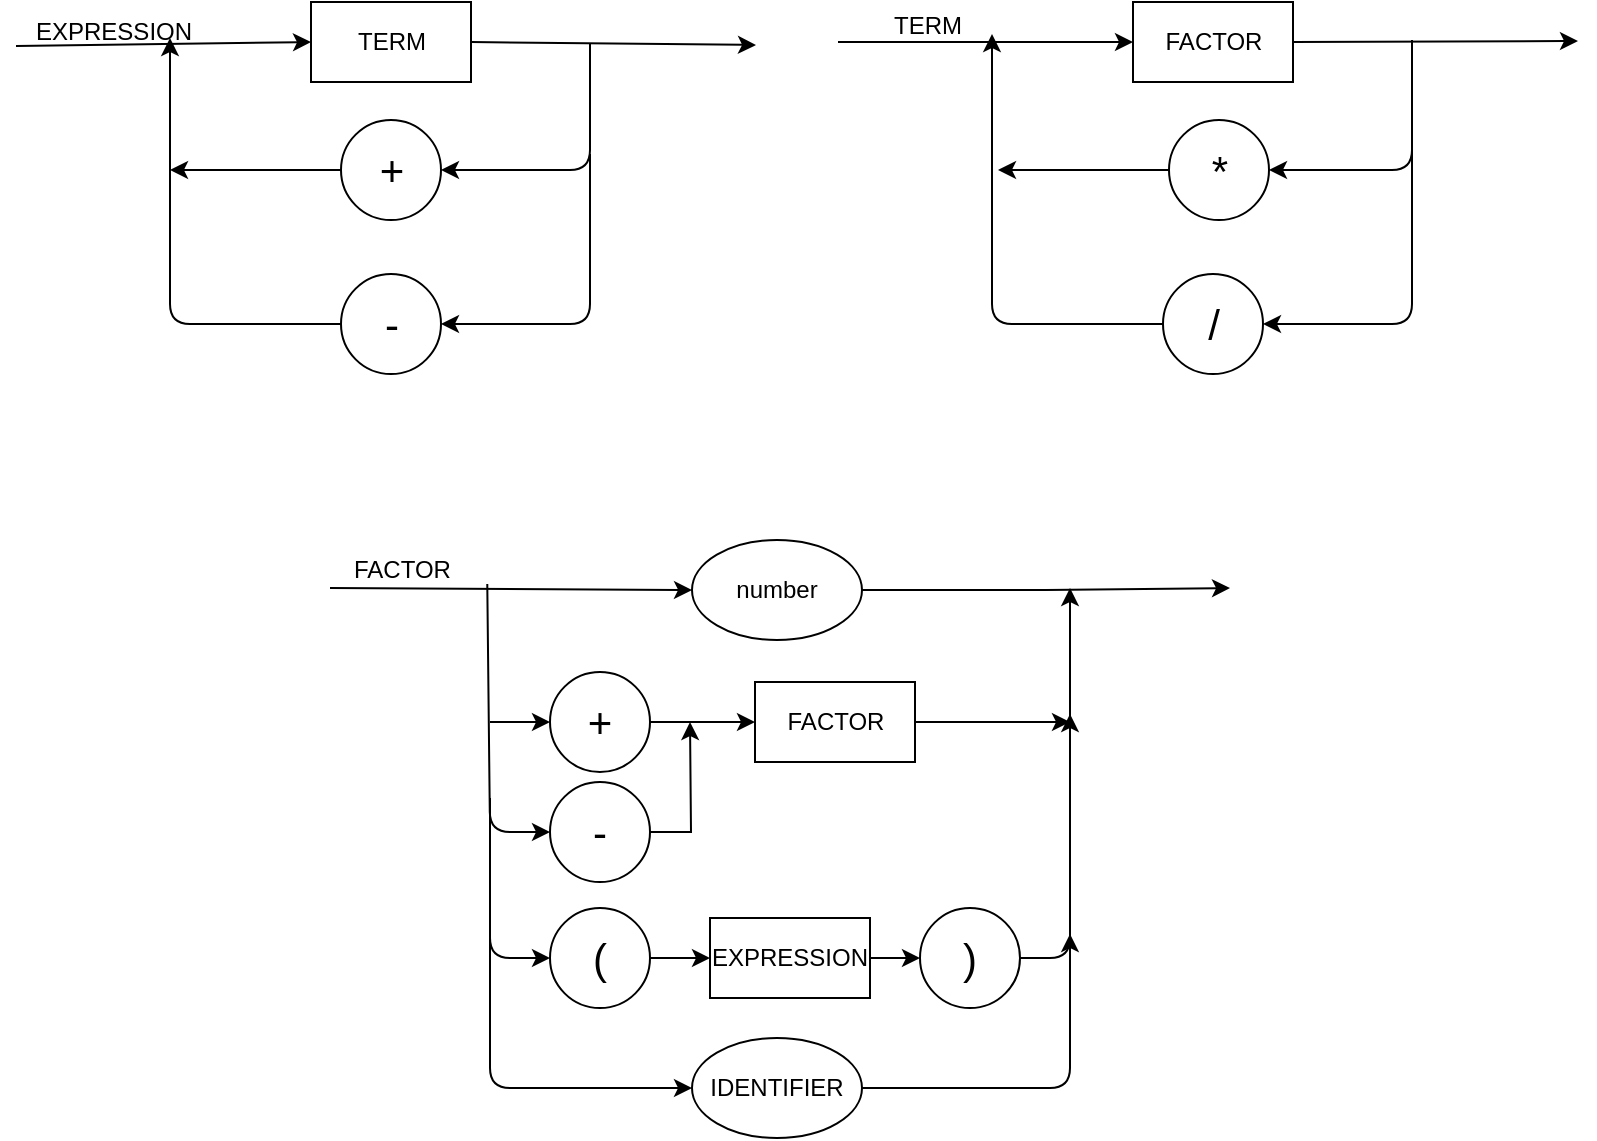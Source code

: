 <mxfile version="12.1.3" type="device" pages="1"><diagram id="pCj8xTh7Xs_a3NVwFhpQ" name="Page-1"><mxGraphModel dx="1094" dy="459" grid="1" gridSize="10" guides="1" tooltips="1" connect="1" arrows="1" fold="1" page="1" pageScale="1" pageWidth="827" pageHeight="1169" math="0" shadow="0"><root><mxCell id="0"/><mxCell id="1" parent="0"/><mxCell id="x4lNLeTSzXdwHphkhTjX-5" style="edgeStyle=orthogonalEdgeStyle;rounded=0;orthogonalLoop=1;jettySize=auto;html=1;exitX=1;exitY=0.5;exitDx=0;exitDy=0;" parent="1" source="TZiuVNByrKCmKeFnyIP7-1" edge="1"><mxGeometry relative="1" as="geometry"><mxPoint x="630" y="357" as="targetPoint"/></mxGeometry></mxCell><mxCell id="TZiuVNByrKCmKeFnyIP7-1" value="number" style="ellipse;whiteSpace=wrap;html=1;" parent="1" vertex="1"><mxGeometry x="361" y="333" width="85" height="50" as="geometry"/></mxCell><mxCell id="TZiuVNByrKCmKeFnyIP7-2" value="" style="endArrow=classic;html=1;entryX=0;entryY=0.5;entryDx=0;entryDy=0;" parent="1" target="x4lNLeTSzXdwHphkhTjX-1" edge="1"><mxGeometry width="50" height="50" relative="1" as="geometry"><mxPoint x="434" y="84" as="sourcePoint"/><mxPoint x="624" y="149" as="targetPoint"/></mxGeometry></mxCell><mxCell id="TZiuVNByrKCmKeFnyIP7-3" value="" style="endArrow=classic;html=1;entryX=0;entryY=0.5;entryDx=0;entryDy=0;exitX=1;exitY=0.5;exitDx=0;exitDy=0;" parent="1" source="x4lNLeTSzXdwHphkhTjX-1" edge="1"><mxGeometry width="50" height="50" relative="1" as="geometry"><mxPoint x="690" y="150" as="sourcePoint"/><mxPoint x="804" y="83.5" as="targetPoint"/></mxGeometry></mxCell><mxCell id="TZiuVNByrKCmKeFnyIP7-4" value="" style="endArrow=classic;html=1;" parent="1" target="TZiuVNByrKCmKeFnyIP7-5" edge="1"><mxGeometry width="50" height="50" relative="1" as="geometry"><mxPoint x="721" y="83" as="sourcePoint"/><mxPoint x="661" y="170" as="targetPoint"/><Array as="points"><mxPoint x="721" y="148"/></Array></mxGeometry></mxCell><mxCell id="TZiuVNByrKCmKeFnyIP7-5" value="&lt;div style=&quot;text-align: justify&quot;&gt;&lt;span&gt;&lt;font style=&quot;font-size: 21px&quot;&gt;*&lt;/font&gt;&lt;/span&gt;&lt;/div&gt;" style="ellipse;whiteSpace=wrap;html=1;" parent="1" vertex="1"><mxGeometry x="599.5" y="123" width="50" height="50" as="geometry"/></mxCell><mxCell id="TZiuVNByrKCmKeFnyIP7-6" value="&lt;div style=&quot;text-align: justify&quot;&gt;&lt;span&gt;&lt;font style=&quot;font-size: 21px&quot;&gt;/&lt;/font&gt;&lt;/span&gt;&lt;/div&gt;" style="ellipse;whiteSpace=wrap;html=1;" parent="1" vertex="1"><mxGeometry x="596.5" y="200" width="50" height="50" as="geometry"/></mxCell><mxCell id="TZiuVNByrKCmKeFnyIP7-7" value="" style="endArrow=classic;html=1;entryX=1;entryY=0.5;entryDx=0;entryDy=0;" parent="1" target="TZiuVNByrKCmKeFnyIP7-6" edge="1"><mxGeometry width="50" height="50" relative="1" as="geometry"><mxPoint x="721" y="130" as="sourcePoint"/><mxPoint x="481" y="310" as="targetPoint"/><Array as="points"><mxPoint x="721" y="225"/></Array></mxGeometry></mxCell><mxCell id="TZiuVNByrKCmKeFnyIP7-8" value="" style="endArrow=classic;html=1;exitX=0;exitY=0.5;exitDx=0;exitDy=0;" parent="1" source="TZiuVNByrKCmKeFnyIP7-6" edge="1"><mxGeometry width="50" height="50" relative="1" as="geometry"><mxPoint x="431" y="360" as="sourcePoint"/><mxPoint x="511" y="80" as="targetPoint"/><Array as="points"><mxPoint x="511" y="225"/></Array></mxGeometry></mxCell><mxCell id="TZiuVNByrKCmKeFnyIP7-9" value="" style="endArrow=classic;html=1;exitX=0;exitY=0.5;exitDx=0;exitDy=0;" parent="1" source="TZiuVNByrKCmKeFnyIP7-5" edge="1"><mxGeometry width="50" height="50" relative="1" as="geometry"><mxPoint x="434" y="333" as="sourcePoint"/><mxPoint x="514" y="148" as="targetPoint"/></mxGeometry></mxCell><mxCell id="TZiuVNByrKCmKeFnyIP7-11" value="" style="endArrow=classic;html=1;entryX=0;entryY=0.5;entryDx=0;entryDy=0;" parent="1" target="TZiuVNByrKCmKeFnyIP7-21" edge="1"><mxGeometry width="50" height="50" relative="1" as="geometry"><mxPoint x="23" y="86" as="sourcePoint"/><mxPoint x="150" y="130" as="targetPoint"/></mxGeometry></mxCell><mxCell id="TZiuVNByrKCmKeFnyIP7-12" value="" style="endArrow=classic;html=1;entryX=0;entryY=0.5;entryDx=0;entryDy=0;exitX=1;exitY=0.5;exitDx=0;exitDy=0;" parent="1" source="TZiuVNByrKCmKeFnyIP7-21" edge="1"><mxGeometry width="50" height="50" relative="1" as="geometry"><mxPoint x="270" y="130" as="sourcePoint"/><mxPoint x="393" y="85.5" as="targetPoint"/></mxGeometry></mxCell><mxCell id="TZiuVNByrKCmKeFnyIP7-13" value="" style="endArrow=classic;html=1;" parent="1" target="TZiuVNByrKCmKeFnyIP7-14" edge="1"><mxGeometry width="50" height="50" relative="1" as="geometry"><mxPoint x="310" y="85" as="sourcePoint"/><mxPoint x="250" y="172" as="targetPoint"/><Array as="points"><mxPoint x="310" y="148"/></Array></mxGeometry></mxCell><mxCell id="TZiuVNByrKCmKeFnyIP7-14" value="&lt;div style=&quot;text-align: justify&quot;&gt;&lt;span&gt;&lt;font style=&quot;font-size: 21px&quot;&gt;+&lt;/font&gt;&lt;/span&gt;&lt;/div&gt;" style="ellipse;whiteSpace=wrap;html=1;" parent="1" vertex="1"><mxGeometry x="185.5" y="123" width="50" height="50" as="geometry"/></mxCell><mxCell id="TZiuVNByrKCmKeFnyIP7-15" value="&lt;div style=&quot;text-align: justify&quot;&gt;&lt;span&gt;&lt;font style=&quot;font-size: 21px&quot;&gt;-&lt;/font&gt;&lt;/span&gt;&lt;/div&gt;" style="ellipse;whiteSpace=wrap;html=1;" parent="1" vertex="1"><mxGeometry x="185.5" y="200" width="50" height="50" as="geometry"/></mxCell><mxCell id="TZiuVNByrKCmKeFnyIP7-16" value="" style="endArrow=classic;html=1;entryX=1;entryY=0.5;entryDx=0;entryDy=0;" parent="1" target="TZiuVNByrKCmKeFnyIP7-15" edge="1"><mxGeometry width="50" height="50" relative="1" as="geometry"><mxPoint x="310" y="140" as="sourcePoint"/><mxPoint x="70" y="312" as="targetPoint"/><Array as="points"><mxPoint x="310" y="225"/></Array></mxGeometry></mxCell><mxCell id="TZiuVNByrKCmKeFnyIP7-17" value="" style="endArrow=classic;html=1;exitX=0;exitY=0.5;exitDx=0;exitDy=0;" parent="1" source="TZiuVNByrKCmKeFnyIP7-15" edge="1"><mxGeometry width="50" height="50" relative="1" as="geometry"><mxPoint x="20" y="362" as="sourcePoint"/><mxPoint x="100" y="82" as="targetPoint"/><Array as="points"><mxPoint x="100" y="225"/></Array></mxGeometry></mxCell><mxCell id="TZiuVNByrKCmKeFnyIP7-18" value="" style="endArrow=classic;html=1;exitX=0;exitY=0.5;exitDx=0;exitDy=0;" parent="1" source="TZiuVNByrKCmKeFnyIP7-14" edge="1"><mxGeometry width="50" height="50" relative="1" as="geometry"><mxPoint x="20" y="333" as="sourcePoint"/><mxPoint x="100" y="148" as="targetPoint"/></mxGeometry></mxCell><mxCell id="TZiuVNByrKCmKeFnyIP7-19" value="EXPRESSION" style="text;html=1;resizable=0;points=[];autosize=1;align=left;verticalAlign=top;spacingTop=-4;" parent="1" vertex="1"><mxGeometry x="31" y="69" width="90" height="20" as="geometry"/></mxCell><mxCell id="TZiuVNByrKCmKeFnyIP7-20" value="TERM" style="text;html=1;resizable=0;points=[];autosize=1;align=left;verticalAlign=top;spacingTop=-4;" parent="1" vertex="1"><mxGeometry x="460" y="66" width="50" height="20" as="geometry"/></mxCell><mxCell id="TZiuVNByrKCmKeFnyIP7-21" value="TERM" style="rounded=0;whiteSpace=wrap;html=1;" parent="1" vertex="1"><mxGeometry x="170.5" y="64" width="80" height="40" as="geometry"/></mxCell><mxCell id="x4lNLeTSzXdwHphkhTjX-1" value="FACTOR" style="rounded=0;whiteSpace=wrap;html=1;" parent="1" vertex="1"><mxGeometry x="581.5" y="64" width="80" height="40" as="geometry"/></mxCell><mxCell id="x4lNLeTSzXdwHphkhTjX-4" value="" style="endArrow=classic;html=1;entryX=0;entryY=0.5;entryDx=0;entryDy=0;" parent="1" target="TZiuVNByrKCmKeFnyIP7-1" edge="1"><mxGeometry width="50" height="50" relative="1" as="geometry"><mxPoint x="180" y="357" as="sourcePoint"/><mxPoint x="70" y="402" as="targetPoint"/></mxGeometry></mxCell><mxCell id="x4lNLeTSzXdwHphkhTjX-6" value="FACTOR" style="text;html=1;resizable=0;points=[];autosize=1;align=left;verticalAlign=top;spacingTop=-4;" parent="1" vertex="1"><mxGeometry x="190" y="338" width="60" height="20" as="geometry"/></mxCell><mxCell id="x4lNLeTSzXdwHphkhTjX-18" style="edgeStyle=orthogonalEdgeStyle;rounded=0;orthogonalLoop=1;jettySize=auto;html=1;exitX=1;exitY=0.5;exitDx=0;exitDy=0;" parent="1" source="x4lNLeTSzXdwHphkhTjX-7" edge="1"><mxGeometry relative="1" as="geometry"><mxPoint x="550" y="424" as="targetPoint"/><mxPoint x="472" y="426.667" as="sourcePoint"/></mxGeometry></mxCell><mxCell id="x4lNLeTSzXdwHphkhTjX-7" value="FACTOR" style="rounded=0;whiteSpace=wrap;html=1;" parent="1" vertex="1"><mxGeometry x="392.5" y="404" width="80" height="40" as="geometry"/></mxCell><mxCell id="x4lNLeTSzXdwHphkhTjX-21" style="edgeStyle=orthogonalEdgeStyle;rounded=0;orthogonalLoop=1;jettySize=auto;html=1;exitX=1;exitY=0.5;exitDx=0;exitDy=0;entryX=0;entryY=0.5;entryDx=0;entryDy=0;" parent="1" source="x4lNLeTSzXdwHphkhTjX-8" target="x4lNLeTSzXdwHphkhTjX-12" edge="1"><mxGeometry relative="1" as="geometry"/></mxCell><mxCell id="x4lNLeTSzXdwHphkhTjX-8" value="EXPRESSION" style="rounded=0;whiteSpace=wrap;html=1;" parent="1" vertex="1"><mxGeometry x="370" y="522" width="80" height="40" as="geometry"/></mxCell><mxCell id="x4lNLeTSzXdwHphkhTjX-13" style="edgeStyle=orthogonalEdgeStyle;rounded=0;orthogonalLoop=1;jettySize=auto;html=1;exitX=1;exitY=0.5;exitDx=0;exitDy=0;entryX=0;entryY=0.5;entryDx=0;entryDy=0;" parent="1" source="x4lNLeTSzXdwHphkhTjX-9" target="x4lNLeTSzXdwHphkhTjX-7" edge="1"><mxGeometry relative="1" as="geometry"/></mxCell><mxCell id="x4lNLeTSzXdwHphkhTjX-9" value="&lt;div style=&quot;text-align: justify&quot;&gt;&lt;span&gt;&lt;font style=&quot;font-size: 21px&quot;&gt;+&lt;/font&gt;&lt;/span&gt;&lt;/div&gt;" style="ellipse;whiteSpace=wrap;html=1;" parent="1" vertex="1"><mxGeometry x="290" y="399" width="50" height="50" as="geometry"/></mxCell><mxCell id="x4lNLeTSzXdwHphkhTjX-14" style="edgeStyle=orthogonalEdgeStyle;rounded=0;orthogonalLoop=1;jettySize=auto;html=1;exitX=1;exitY=0.5;exitDx=0;exitDy=0;" parent="1" source="x4lNLeTSzXdwHphkhTjX-10" edge="1"><mxGeometry relative="1" as="geometry"><mxPoint x="360" y="424" as="targetPoint"/></mxGeometry></mxCell><mxCell id="x4lNLeTSzXdwHphkhTjX-10" value="&lt;div style=&quot;text-align: justify&quot;&gt;&lt;span&gt;&lt;font style=&quot;font-size: 21px&quot;&gt;-&lt;/font&gt;&lt;/span&gt;&lt;/div&gt;" style="ellipse;whiteSpace=wrap;html=1;" parent="1" vertex="1"><mxGeometry x="290" y="454" width="50" height="50" as="geometry"/></mxCell><mxCell id="x4lNLeTSzXdwHphkhTjX-19" style="edgeStyle=orthogonalEdgeStyle;rounded=0;orthogonalLoop=1;jettySize=auto;html=1;exitX=1;exitY=0.5;exitDx=0;exitDy=0;entryX=0;entryY=0.5;entryDx=0;entryDy=0;" parent="1" source="x4lNLeTSzXdwHphkhTjX-11" target="x4lNLeTSzXdwHphkhTjX-8" edge="1"><mxGeometry relative="1" as="geometry"/></mxCell><mxCell id="x4lNLeTSzXdwHphkhTjX-11" value="&lt;div style=&quot;text-align: justify&quot;&gt;&lt;span&gt;&lt;font style=&quot;font-size: 21px&quot;&gt;(&lt;/font&gt;&lt;/span&gt;&lt;/div&gt;" style="ellipse;whiteSpace=wrap;html=1;" parent="1" vertex="1"><mxGeometry x="290" y="517" width="50" height="50" as="geometry"/></mxCell><mxCell id="x4lNLeTSzXdwHphkhTjX-20" style="edgeStyle=orthogonalEdgeStyle;rounded=0;orthogonalLoop=1;jettySize=auto;html=1;" parent="1" edge="1"><mxGeometry relative="1" as="geometry"><mxPoint x="550" y="357" as="targetPoint"/><mxPoint x="550" y="430" as="sourcePoint"/><Array as="points"/></mxGeometry></mxCell><mxCell id="x4lNLeTSzXdwHphkhTjX-12" value="&lt;div style=&quot;text-align: justify&quot;&gt;&lt;span&gt;&lt;font style=&quot;font-size: 21px&quot;&gt;)&lt;/font&gt;&lt;/span&gt;&lt;/div&gt;" style="ellipse;whiteSpace=wrap;html=1;" parent="1" vertex="1"><mxGeometry x="475" y="517" width="50" height="50" as="geometry"/></mxCell><mxCell id="x4lNLeTSzXdwHphkhTjX-15" value="" style="endArrow=classic;html=1;entryX=0;entryY=0.5;entryDx=0;entryDy=0;" parent="1" target="x4lNLeTSzXdwHphkhTjX-9" edge="1"><mxGeometry width="50" height="50" relative="1" as="geometry"><mxPoint x="260" y="424" as="sourcePoint"/><mxPoint x="70" y="644" as="targetPoint"/><Array as="points"/></mxGeometry></mxCell><mxCell id="x4lNLeTSzXdwHphkhTjX-16" value="" style="endArrow=classic;html=1;entryX=0;entryY=0.5;entryDx=0;entryDy=0;exitX=1.144;exitY=0.85;exitDx=0;exitDy=0;exitPerimeter=0;" parent="1" source="x4lNLeTSzXdwHphkhTjX-6" target="x4lNLeTSzXdwHphkhTjX-10" edge="1"><mxGeometry width="50" height="50" relative="1" as="geometry"><mxPoint x="260" y="382" as="sourcePoint"/><mxPoint x="70" y="652" as="targetPoint"/><Array as="points"><mxPoint x="260" y="479"/></Array></mxGeometry></mxCell><mxCell id="x4lNLeTSzXdwHphkhTjX-17" value="" style="endArrow=classic;html=1;entryX=0;entryY=0.5;entryDx=0;entryDy=0;" parent="1" target="x4lNLeTSzXdwHphkhTjX-11" edge="1"><mxGeometry width="50" height="50" relative="1" as="geometry"><mxPoint x="260" y="462" as="sourcePoint"/><mxPoint x="290" y="552" as="targetPoint"/><Array as="points"><mxPoint x="260" y="542"/></Array></mxGeometry></mxCell><mxCell id="v_orsojc0vE3gon-OvE7-3" value="" style="endArrow=classic;html=1;entryX=0;entryY=0.5;entryDx=0;entryDy=0;" edge="1" parent="1" target="v_orsojc0vE3gon-OvE7-5"><mxGeometry width="50" height="50" relative="1" as="geometry"><mxPoint x="260" y="527" as="sourcePoint"/><mxPoint x="290" y="607" as="targetPoint"/><Array as="points"><mxPoint x="260" y="607"/></Array></mxGeometry></mxCell><mxCell id="v_orsojc0vE3gon-OvE7-4" value="" style="endArrow=classic;html=1;exitX=1;exitY=0.5;exitDx=0;exitDy=0;" edge="1" parent="1" source="x4lNLeTSzXdwHphkhTjX-12"><mxGeometry width="50" height="50" relative="1" as="geometry"><mxPoint x="560" y="580" as="sourcePoint"/><mxPoint x="550" y="420" as="targetPoint"/><Array as="points"><mxPoint x="550" y="542"/></Array></mxGeometry></mxCell><mxCell id="v_orsojc0vE3gon-OvE7-5" value="IDENTIFIER" style="ellipse;whiteSpace=wrap;html=1;" vertex="1" parent="1"><mxGeometry x="361" y="582" width="85" height="50" as="geometry"/></mxCell><mxCell id="v_orsojc0vE3gon-OvE7-6" value="" style="endArrow=classic;html=1;exitX=1;exitY=0.5;exitDx=0;exitDy=0;" edge="1" parent="1" source="v_orsojc0vE3gon-OvE7-5"><mxGeometry width="50" height="50" relative="1" as="geometry"><mxPoint x="440" y="680" as="sourcePoint"/><mxPoint x="550" y="530" as="targetPoint"/><Array as="points"><mxPoint x="550" y="607"/></Array></mxGeometry></mxCell></root></mxGraphModel></diagram></mxfile>